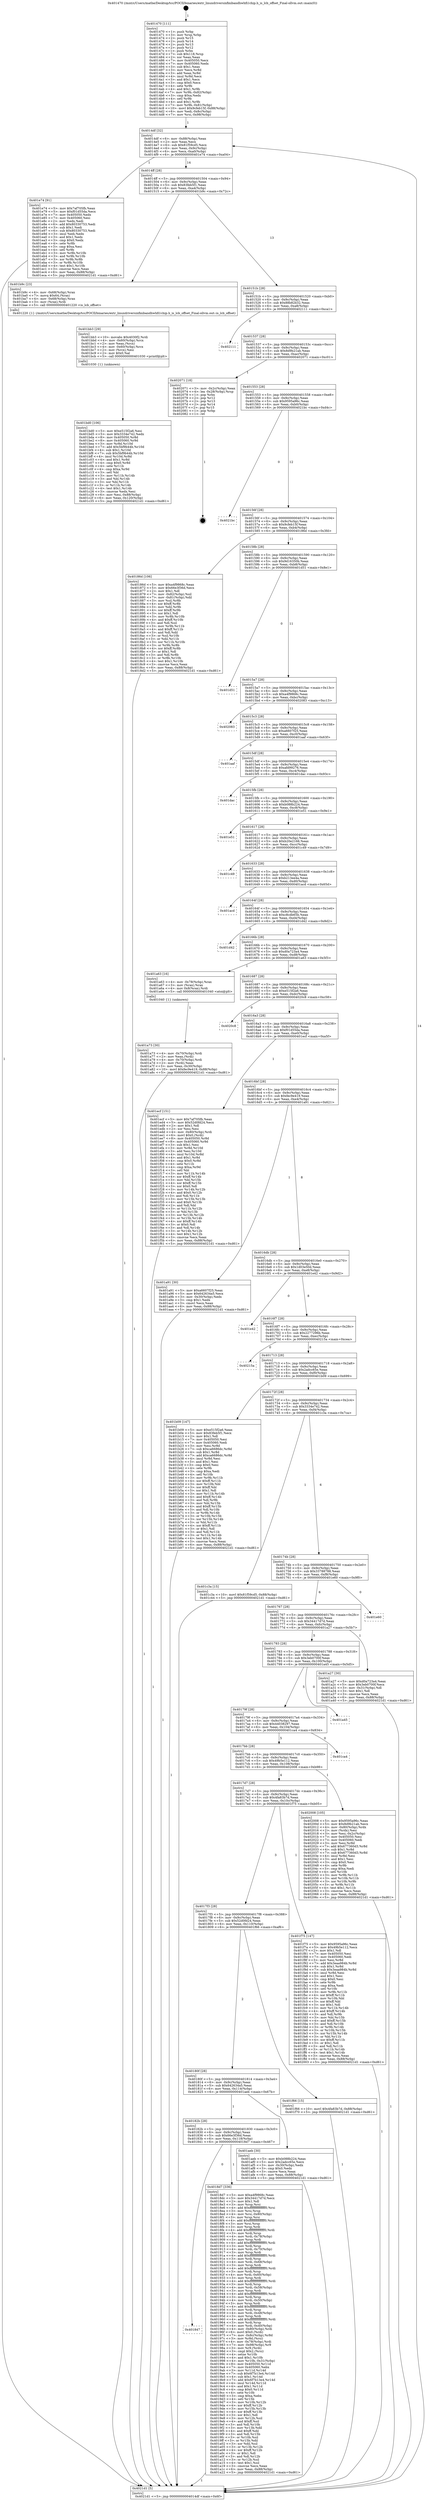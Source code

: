digraph "0x401470" {
  label = "0x401470 (/mnt/c/Users/mathe/Desktop/tcc/POCII/binaries/extr_linuxdriversinfinibandhwhfi1chip.h_is_lcb_offset_Final-ollvm.out::main(0))"
  labelloc = "t"
  node[shape=record]

  Entry [label="",width=0.3,height=0.3,shape=circle,fillcolor=black,style=filled]
  "0x4014df" [label="{
     0x4014df [32]\l
     | [instrs]\l
     &nbsp;&nbsp;0x4014df \<+6\>: mov -0x88(%rbp),%eax\l
     &nbsp;&nbsp;0x4014e5 \<+2\>: mov %eax,%ecx\l
     &nbsp;&nbsp;0x4014e7 \<+6\>: sub $0x81f59cd5,%ecx\l
     &nbsp;&nbsp;0x4014ed \<+6\>: mov %eax,-0x9c(%rbp)\l
     &nbsp;&nbsp;0x4014f3 \<+6\>: mov %ecx,-0xa0(%rbp)\l
     &nbsp;&nbsp;0x4014f9 \<+6\>: je 0000000000401e74 \<main+0xa04\>\l
  }"]
  "0x401e74" [label="{
     0x401e74 [91]\l
     | [instrs]\l
     &nbsp;&nbsp;0x401e74 \<+5\>: mov $0x7af705fb,%eax\l
     &nbsp;&nbsp;0x401e79 \<+5\>: mov $0xf01d55da,%ecx\l
     &nbsp;&nbsp;0x401e7e \<+7\>: mov 0x405050,%edx\l
     &nbsp;&nbsp;0x401e85 \<+7\>: mov 0x405060,%esi\l
     &nbsp;&nbsp;0x401e8c \<+2\>: mov %edx,%edi\l
     &nbsp;&nbsp;0x401e8e \<+6\>: add $0x80330753,%edi\l
     &nbsp;&nbsp;0x401e94 \<+3\>: sub $0x1,%edi\l
     &nbsp;&nbsp;0x401e97 \<+6\>: sub $0x80330753,%edi\l
     &nbsp;&nbsp;0x401e9d \<+3\>: imul %edi,%edx\l
     &nbsp;&nbsp;0x401ea0 \<+3\>: and $0x1,%edx\l
     &nbsp;&nbsp;0x401ea3 \<+3\>: cmp $0x0,%edx\l
     &nbsp;&nbsp;0x401ea6 \<+4\>: sete %r8b\l
     &nbsp;&nbsp;0x401eaa \<+3\>: cmp $0xa,%esi\l
     &nbsp;&nbsp;0x401ead \<+4\>: setl %r9b\l
     &nbsp;&nbsp;0x401eb1 \<+3\>: mov %r8b,%r10b\l
     &nbsp;&nbsp;0x401eb4 \<+3\>: and %r9b,%r10b\l
     &nbsp;&nbsp;0x401eb7 \<+3\>: xor %r9b,%r8b\l
     &nbsp;&nbsp;0x401eba \<+3\>: or %r8b,%r10b\l
     &nbsp;&nbsp;0x401ebd \<+4\>: test $0x1,%r10b\l
     &nbsp;&nbsp;0x401ec1 \<+3\>: cmovne %ecx,%eax\l
     &nbsp;&nbsp;0x401ec4 \<+6\>: mov %eax,-0x88(%rbp)\l
     &nbsp;&nbsp;0x401eca \<+5\>: jmp 00000000004021d1 \<main+0xd61\>\l
  }"]
  "0x4014ff" [label="{
     0x4014ff [28]\l
     | [instrs]\l
     &nbsp;&nbsp;0x4014ff \<+5\>: jmp 0000000000401504 \<main+0x94\>\l
     &nbsp;&nbsp;0x401504 \<+6\>: mov -0x9c(%rbp),%eax\l
     &nbsp;&nbsp;0x40150a \<+5\>: sub $0x83feb5f1,%eax\l
     &nbsp;&nbsp;0x40150f \<+6\>: mov %eax,-0xa4(%rbp)\l
     &nbsp;&nbsp;0x401515 \<+6\>: je 0000000000401b9c \<main+0x72c\>\l
  }"]
  Exit [label="",width=0.3,height=0.3,shape=circle,fillcolor=black,style=filled,peripheries=2]
  "0x401b9c" [label="{
     0x401b9c [23]\l
     | [instrs]\l
     &nbsp;&nbsp;0x401b9c \<+4\>: mov -0x68(%rbp),%rax\l
     &nbsp;&nbsp;0x401ba0 \<+7\>: movq $0x64,(%rax)\l
     &nbsp;&nbsp;0x401ba7 \<+4\>: mov -0x68(%rbp),%rax\l
     &nbsp;&nbsp;0x401bab \<+3\>: mov (%rax),%rdi\l
     &nbsp;&nbsp;0x401bae \<+5\>: call 0000000000401220 \<is_lcb_offset\>\l
     | [calls]\l
     &nbsp;&nbsp;0x401220 \{1\} (/mnt/c/Users/mathe/Desktop/tcc/POCII/binaries/extr_linuxdriversinfinibandhwhfi1chip.h_is_lcb_offset_Final-ollvm.out::is_lcb_offset)\l
  }"]
  "0x40151b" [label="{
     0x40151b [28]\l
     | [instrs]\l
     &nbsp;&nbsp;0x40151b \<+5\>: jmp 0000000000401520 \<main+0xb0\>\l
     &nbsp;&nbsp;0x401520 \<+6\>: mov -0x9c(%rbp),%eax\l
     &nbsp;&nbsp;0x401526 \<+5\>: sub $0x88b82b32,%eax\l
     &nbsp;&nbsp;0x40152b \<+6\>: mov %eax,-0xa8(%rbp)\l
     &nbsp;&nbsp;0x401531 \<+6\>: je 0000000000402111 \<main+0xca1\>\l
  }"]
  "0x401bd0" [label="{
     0x401bd0 [106]\l
     | [instrs]\l
     &nbsp;&nbsp;0x401bd0 \<+5\>: mov $0xe515f2a6,%esi\l
     &nbsp;&nbsp;0x401bd5 \<+5\>: mov $0x3334e742,%edx\l
     &nbsp;&nbsp;0x401bda \<+8\>: mov 0x405050,%r8d\l
     &nbsp;&nbsp;0x401be2 \<+8\>: mov 0x405060,%r9d\l
     &nbsp;&nbsp;0x401bea \<+3\>: mov %r8d,%r10d\l
     &nbsp;&nbsp;0x401bed \<+7\>: add $0x5bf9b44b,%r10d\l
     &nbsp;&nbsp;0x401bf4 \<+4\>: sub $0x1,%r10d\l
     &nbsp;&nbsp;0x401bf8 \<+7\>: sub $0x5bf9b44b,%r10d\l
     &nbsp;&nbsp;0x401bff \<+4\>: imul %r10d,%r8d\l
     &nbsp;&nbsp;0x401c03 \<+4\>: and $0x1,%r8d\l
     &nbsp;&nbsp;0x401c07 \<+4\>: cmp $0x0,%r8d\l
     &nbsp;&nbsp;0x401c0b \<+4\>: sete %r11b\l
     &nbsp;&nbsp;0x401c0f \<+4\>: cmp $0xa,%r9d\l
     &nbsp;&nbsp;0x401c13 \<+3\>: setl %bl\l
     &nbsp;&nbsp;0x401c16 \<+3\>: mov %r11b,%r14b\l
     &nbsp;&nbsp;0x401c19 \<+3\>: and %bl,%r14b\l
     &nbsp;&nbsp;0x401c1c \<+3\>: xor %bl,%r11b\l
     &nbsp;&nbsp;0x401c1f \<+3\>: or %r11b,%r14b\l
     &nbsp;&nbsp;0x401c22 \<+4\>: test $0x1,%r14b\l
     &nbsp;&nbsp;0x401c26 \<+3\>: cmovne %edx,%esi\l
     &nbsp;&nbsp;0x401c29 \<+6\>: mov %esi,-0x88(%rbp)\l
     &nbsp;&nbsp;0x401c2f \<+6\>: mov %eax,-0x120(%rbp)\l
     &nbsp;&nbsp;0x401c35 \<+5\>: jmp 00000000004021d1 \<main+0xd61\>\l
  }"]
  "0x402111" [label="{
     0x402111\l
  }", style=dashed]
  "0x401537" [label="{
     0x401537 [28]\l
     | [instrs]\l
     &nbsp;&nbsp;0x401537 \<+5\>: jmp 000000000040153c \<main+0xcc\>\l
     &nbsp;&nbsp;0x40153c \<+6\>: mov -0x9c(%rbp),%eax\l
     &nbsp;&nbsp;0x401542 \<+5\>: sub $0x8d9b21ab,%eax\l
     &nbsp;&nbsp;0x401547 \<+6\>: mov %eax,-0xac(%rbp)\l
     &nbsp;&nbsp;0x40154d \<+6\>: je 0000000000402071 \<main+0xc01\>\l
  }"]
  "0x401bb3" [label="{
     0x401bb3 [29]\l
     | [instrs]\l
     &nbsp;&nbsp;0x401bb3 \<+10\>: movabs $0x4030f2,%rdi\l
     &nbsp;&nbsp;0x401bbd \<+4\>: mov -0x60(%rbp),%rcx\l
     &nbsp;&nbsp;0x401bc1 \<+2\>: mov %eax,(%rcx)\l
     &nbsp;&nbsp;0x401bc3 \<+4\>: mov -0x60(%rbp),%rcx\l
     &nbsp;&nbsp;0x401bc7 \<+2\>: mov (%rcx),%esi\l
     &nbsp;&nbsp;0x401bc9 \<+2\>: mov $0x0,%al\l
     &nbsp;&nbsp;0x401bcb \<+5\>: call 0000000000401030 \<printf@plt\>\l
     | [calls]\l
     &nbsp;&nbsp;0x401030 \{1\} (unknown)\l
  }"]
  "0x402071" [label="{
     0x402071 [18]\l
     | [instrs]\l
     &nbsp;&nbsp;0x402071 \<+3\>: mov -0x2c(%rbp),%eax\l
     &nbsp;&nbsp;0x402074 \<+4\>: lea -0x28(%rbp),%rsp\l
     &nbsp;&nbsp;0x402078 \<+1\>: pop %rbx\l
     &nbsp;&nbsp;0x402079 \<+2\>: pop %r12\l
     &nbsp;&nbsp;0x40207b \<+2\>: pop %r13\l
     &nbsp;&nbsp;0x40207d \<+2\>: pop %r14\l
     &nbsp;&nbsp;0x40207f \<+2\>: pop %r15\l
     &nbsp;&nbsp;0x402081 \<+1\>: pop %rbp\l
     &nbsp;&nbsp;0x402082 \<+1\>: ret\l
  }"]
  "0x401553" [label="{
     0x401553 [28]\l
     | [instrs]\l
     &nbsp;&nbsp;0x401553 \<+5\>: jmp 0000000000401558 \<main+0xe8\>\l
     &nbsp;&nbsp;0x401558 \<+6\>: mov -0x9c(%rbp),%eax\l
     &nbsp;&nbsp;0x40155e \<+5\>: sub $0x9595a96c,%eax\l
     &nbsp;&nbsp;0x401563 \<+6\>: mov %eax,-0xb0(%rbp)\l
     &nbsp;&nbsp;0x401569 \<+6\>: je 00000000004021bc \<main+0xd4c\>\l
  }"]
  "0x401a73" [label="{
     0x401a73 [30]\l
     | [instrs]\l
     &nbsp;&nbsp;0x401a73 \<+4\>: mov -0x70(%rbp),%rdi\l
     &nbsp;&nbsp;0x401a77 \<+2\>: mov %eax,(%rdi)\l
     &nbsp;&nbsp;0x401a79 \<+4\>: mov -0x70(%rbp),%rdi\l
     &nbsp;&nbsp;0x401a7d \<+2\>: mov (%rdi),%eax\l
     &nbsp;&nbsp;0x401a7f \<+3\>: mov %eax,-0x30(%rbp)\l
     &nbsp;&nbsp;0x401a82 \<+10\>: movl $0xfec9e419,-0x88(%rbp)\l
     &nbsp;&nbsp;0x401a8c \<+5\>: jmp 00000000004021d1 \<main+0xd61\>\l
  }"]
  "0x4021bc" [label="{
     0x4021bc\l
  }", style=dashed]
  "0x40156f" [label="{
     0x40156f [28]\l
     | [instrs]\l
     &nbsp;&nbsp;0x40156f \<+5\>: jmp 0000000000401574 \<main+0x104\>\l
     &nbsp;&nbsp;0x401574 \<+6\>: mov -0x9c(%rbp),%eax\l
     &nbsp;&nbsp;0x40157a \<+5\>: sub $0x9cfeb15f,%eax\l
     &nbsp;&nbsp;0x40157f \<+6\>: mov %eax,-0xb4(%rbp)\l
     &nbsp;&nbsp;0x401585 \<+6\>: je 000000000040186d \<main+0x3fd\>\l
  }"]
  "0x401847" [label="{
     0x401847\l
  }", style=dashed]
  "0x40186d" [label="{
     0x40186d [106]\l
     | [instrs]\l
     &nbsp;&nbsp;0x40186d \<+5\>: mov $0xa4f9868c,%eax\l
     &nbsp;&nbsp;0x401872 \<+5\>: mov $0x66e3f36d,%ecx\l
     &nbsp;&nbsp;0x401877 \<+2\>: mov $0x1,%dl\l
     &nbsp;&nbsp;0x401879 \<+7\>: mov -0x82(%rbp),%sil\l
     &nbsp;&nbsp;0x401880 \<+7\>: mov -0x81(%rbp),%dil\l
     &nbsp;&nbsp;0x401887 \<+3\>: mov %sil,%r8b\l
     &nbsp;&nbsp;0x40188a \<+4\>: xor $0xff,%r8b\l
     &nbsp;&nbsp;0x40188e \<+3\>: mov %dil,%r9b\l
     &nbsp;&nbsp;0x401891 \<+4\>: xor $0xff,%r9b\l
     &nbsp;&nbsp;0x401895 \<+3\>: xor $0x1,%dl\l
     &nbsp;&nbsp;0x401898 \<+3\>: mov %r8b,%r10b\l
     &nbsp;&nbsp;0x40189b \<+4\>: and $0xff,%r10b\l
     &nbsp;&nbsp;0x40189f \<+3\>: and %dl,%sil\l
     &nbsp;&nbsp;0x4018a2 \<+3\>: mov %r9b,%r11b\l
     &nbsp;&nbsp;0x4018a5 \<+4\>: and $0xff,%r11b\l
     &nbsp;&nbsp;0x4018a9 \<+3\>: and %dl,%dil\l
     &nbsp;&nbsp;0x4018ac \<+3\>: or %sil,%r10b\l
     &nbsp;&nbsp;0x4018af \<+3\>: or %dil,%r11b\l
     &nbsp;&nbsp;0x4018b2 \<+3\>: xor %r11b,%r10b\l
     &nbsp;&nbsp;0x4018b5 \<+3\>: or %r9b,%r8b\l
     &nbsp;&nbsp;0x4018b8 \<+4\>: xor $0xff,%r8b\l
     &nbsp;&nbsp;0x4018bc \<+3\>: or $0x1,%dl\l
     &nbsp;&nbsp;0x4018bf \<+3\>: and %dl,%r8b\l
     &nbsp;&nbsp;0x4018c2 \<+3\>: or %r8b,%r10b\l
     &nbsp;&nbsp;0x4018c5 \<+4\>: test $0x1,%r10b\l
     &nbsp;&nbsp;0x4018c9 \<+3\>: cmovne %ecx,%eax\l
     &nbsp;&nbsp;0x4018cc \<+6\>: mov %eax,-0x88(%rbp)\l
     &nbsp;&nbsp;0x4018d2 \<+5\>: jmp 00000000004021d1 \<main+0xd61\>\l
  }"]
  "0x40158b" [label="{
     0x40158b [28]\l
     | [instrs]\l
     &nbsp;&nbsp;0x40158b \<+5\>: jmp 0000000000401590 \<main+0x120\>\l
     &nbsp;&nbsp;0x401590 \<+6\>: mov -0x9c(%rbp),%eax\l
     &nbsp;&nbsp;0x401596 \<+5\>: sub $0x9d16350b,%eax\l
     &nbsp;&nbsp;0x40159b \<+6\>: mov %eax,-0xb8(%rbp)\l
     &nbsp;&nbsp;0x4015a1 \<+6\>: je 0000000000401d51 \<main+0x8e1\>\l
  }"]
  "0x4021d1" [label="{
     0x4021d1 [5]\l
     | [instrs]\l
     &nbsp;&nbsp;0x4021d1 \<+5\>: jmp 00000000004014df \<main+0x6f\>\l
  }"]
  "0x401470" [label="{
     0x401470 [111]\l
     | [instrs]\l
     &nbsp;&nbsp;0x401470 \<+1\>: push %rbp\l
     &nbsp;&nbsp;0x401471 \<+3\>: mov %rsp,%rbp\l
     &nbsp;&nbsp;0x401474 \<+2\>: push %r15\l
     &nbsp;&nbsp;0x401476 \<+2\>: push %r14\l
     &nbsp;&nbsp;0x401478 \<+2\>: push %r13\l
     &nbsp;&nbsp;0x40147a \<+2\>: push %r12\l
     &nbsp;&nbsp;0x40147c \<+1\>: push %rbx\l
     &nbsp;&nbsp;0x40147d \<+7\>: sub $0x118,%rsp\l
     &nbsp;&nbsp;0x401484 \<+2\>: xor %eax,%eax\l
     &nbsp;&nbsp;0x401486 \<+7\>: mov 0x405050,%ecx\l
     &nbsp;&nbsp;0x40148d \<+7\>: mov 0x405060,%edx\l
     &nbsp;&nbsp;0x401494 \<+3\>: sub $0x1,%eax\l
     &nbsp;&nbsp;0x401497 \<+3\>: mov %ecx,%r8d\l
     &nbsp;&nbsp;0x40149a \<+3\>: add %eax,%r8d\l
     &nbsp;&nbsp;0x40149d \<+4\>: imul %r8d,%ecx\l
     &nbsp;&nbsp;0x4014a1 \<+3\>: and $0x1,%ecx\l
     &nbsp;&nbsp;0x4014a4 \<+3\>: cmp $0x0,%ecx\l
     &nbsp;&nbsp;0x4014a7 \<+4\>: sete %r9b\l
     &nbsp;&nbsp;0x4014ab \<+4\>: and $0x1,%r9b\l
     &nbsp;&nbsp;0x4014af \<+7\>: mov %r9b,-0x82(%rbp)\l
     &nbsp;&nbsp;0x4014b6 \<+3\>: cmp $0xa,%edx\l
     &nbsp;&nbsp;0x4014b9 \<+4\>: setl %r9b\l
     &nbsp;&nbsp;0x4014bd \<+4\>: and $0x1,%r9b\l
     &nbsp;&nbsp;0x4014c1 \<+7\>: mov %r9b,-0x81(%rbp)\l
     &nbsp;&nbsp;0x4014c8 \<+10\>: movl $0x9cfeb15f,-0x88(%rbp)\l
     &nbsp;&nbsp;0x4014d2 \<+6\>: mov %edi,-0x8c(%rbp)\l
     &nbsp;&nbsp;0x4014d8 \<+7\>: mov %rsi,-0x98(%rbp)\l
  }"]
  "0x4018d7" [label="{
     0x4018d7 [336]\l
     | [instrs]\l
     &nbsp;&nbsp;0x4018d7 \<+5\>: mov $0xa4f9868c,%eax\l
     &nbsp;&nbsp;0x4018dc \<+5\>: mov $0x34417d7d,%ecx\l
     &nbsp;&nbsp;0x4018e1 \<+2\>: mov $0x1,%dl\l
     &nbsp;&nbsp;0x4018e3 \<+3\>: mov %rsp,%rsi\l
     &nbsp;&nbsp;0x4018e6 \<+4\>: add $0xfffffffffffffff0,%rsi\l
     &nbsp;&nbsp;0x4018ea \<+3\>: mov %rsi,%rsp\l
     &nbsp;&nbsp;0x4018ed \<+4\>: mov %rsi,-0x80(%rbp)\l
     &nbsp;&nbsp;0x4018f1 \<+3\>: mov %rsp,%rsi\l
     &nbsp;&nbsp;0x4018f4 \<+4\>: add $0xfffffffffffffff0,%rsi\l
     &nbsp;&nbsp;0x4018f8 \<+3\>: mov %rsi,%rsp\l
     &nbsp;&nbsp;0x4018fb \<+3\>: mov %rsp,%rdi\l
     &nbsp;&nbsp;0x4018fe \<+4\>: add $0xfffffffffffffff0,%rdi\l
     &nbsp;&nbsp;0x401902 \<+3\>: mov %rdi,%rsp\l
     &nbsp;&nbsp;0x401905 \<+4\>: mov %rdi,-0x78(%rbp)\l
     &nbsp;&nbsp;0x401909 \<+3\>: mov %rsp,%rdi\l
     &nbsp;&nbsp;0x40190c \<+4\>: add $0xfffffffffffffff0,%rdi\l
     &nbsp;&nbsp;0x401910 \<+3\>: mov %rdi,%rsp\l
     &nbsp;&nbsp;0x401913 \<+4\>: mov %rdi,-0x70(%rbp)\l
     &nbsp;&nbsp;0x401917 \<+3\>: mov %rsp,%rdi\l
     &nbsp;&nbsp;0x40191a \<+4\>: add $0xfffffffffffffff0,%rdi\l
     &nbsp;&nbsp;0x40191e \<+3\>: mov %rdi,%rsp\l
     &nbsp;&nbsp;0x401921 \<+4\>: mov %rdi,-0x68(%rbp)\l
     &nbsp;&nbsp;0x401925 \<+3\>: mov %rsp,%rdi\l
     &nbsp;&nbsp;0x401928 \<+4\>: add $0xfffffffffffffff0,%rdi\l
     &nbsp;&nbsp;0x40192c \<+3\>: mov %rdi,%rsp\l
     &nbsp;&nbsp;0x40192f \<+4\>: mov %rdi,-0x60(%rbp)\l
     &nbsp;&nbsp;0x401933 \<+3\>: mov %rsp,%rdi\l
     &nbsp;&nbsp;0x401936 \<+4\>: add $0xfffffffffffffff0,%rdi\l
     &nbsp;&nbsp;0x40193a \<+3\>: mov %rdi,%rsp\l
     &nbsp;&nbsp;0x40193d \<+4\>: mov %rdi,-0x58(%rbp)\l
     &nbsp;&nbsp;0x401941 \<+3\>: mov %rsp,%rdi\l
     &nbsp;&nbsp;0x401944 \<+4\>: add $0xfffffffffffffff0,%rdi\l
     &nbsp;&nbsp;0x401948 \<+3\>: mov %rdi,%rsp\l
     &nbsp;&nbsp;0x40194b \<+4\>: mov %rdi,-0x50(%rbp)\l
     &nbsp;&nbsp;0x40194f \<+3\>: mov %rsp,%rdi\l
     &nbsp;&nbsp;0x401952 \<+4\>: add $0xfffffffffffffff0,%rdi\l
     &nbsp;&nbsp;0x401956 \<+3\>: mov %rdi,%rsp\l
     &nbsp;&nbsp;0x401959 \<+4\>: mov %rdi,-0x48(%rbp)\l
     &nbsp;&nbsp;0x40195d \<+3\>: mov %rsp,%rdi\l
     &nbsp;&nbsp;0x401960 \<+4\>: add $0xfffffffffffffff0,%rdi\l
     &nbsp;&nbsp;0x401964 \<+3\>: mov %rdi,%rsp\l
     &nbsp;&nbsp;0x401967 \<+4\>: mov %rdi,-0x40(%rbp)\l
     &nbsp;&nbsp;0x40196b \<+4\>: mov -0x80(%rbp),%rdi\l
     &nbsp;&nbsp;0x40196f \<+6\>: movl $0x0,(%rdi)\l
     &nbsp;&nbsp;0x401975 \<+7\>: mov -0x8c(%rbp),%r8d\l
     &nbsp;&nbsp;0x40197c \<+3\>: mov %r8d,(%rsi)\l
     &nbsp;&nbsp;0x40197f \<+4\>: mov -0x78(%rbp),%rdi\l
     &nbsp;&nbsp;0x401983 \<+7\>: mov -0x98(%rbp),%r9\l
     &nbsp;&nbsp;0x40198a \<+3\>: mov %r9,(%rdi)\l
     &nbsp;&nbsp;0x40198d \<+3\>: cmpl $0x2,(%rsi)\l
     &nbsp;&nbsp;0x401990 \<+4\>: setne %r10b\l
     &nbsp;&nbsp;0x401994 \<+4\>: and $0x1,%r10b\l
     &nbsp;&nbsp;0x401998 \<+4\>: mov %r10b,-0x31(%rbp)\l
     &nbsp;&nbsp;0x40199c \<+8\>: mov 0x405050,%r11d\l
     &nbsp;&nbsp;0x4019a4 \<+7\>: mov 0x405060,%ebx\l
     &nbsp;&nbsp;0x4019ab \<+3\>: mov %r11d,%r14d\l
     &nbsp;&nbsp;0x4019ae \<+7\>: sub $0x6f7b13e4,%r14d\l
     &nbsp;&nbsp;0x4019b5 \<+4\>: sub $0x1,%r14d\l
     &nbsp;&nbsp;0x4019b9 \<+7\>: add $0x6f7b13e4,%r14d\l
     &nbsp;&nbsp;0x4019c0 \<+4\>: imul %r14d,%r11d\l
     &nbsp;&nbsp;0x4019c4 \<+4\>: and $0x1,%r11d\l
     &nbsp;&nbsp;0x4019c8 \<+4\>: cmp $0x0,%r11d\l
     &nbsp;&nbsp;0x4019cc \<+4\>: sete %r10b\l
     &nbsp;&nbsp;0x4019d0 \<+3\>: cmp $0xa,%ebx\l
     &nbsp;&nbsp;0x4019d3 \<+4\>: setl %r15b\l
     &nbsp;&nbsp;0x4019d7 \<+3\>: mov %r10b,%r12b\l
     &nbsp;&nbsp;0x4019da \<+4\>: xor $0xff,%r12b\l
     &nbsp;&nbsp;0x4019de \<+3\>: mov %r15b,%r13b\l
     &nbsp;&nbsp;0x4019e1 \<+4\>: xor $0xff,%r13b\l
     &nbsp;&nbsp;0x4019e5 \<+3\>: xor $0x1,%dl\l
     &nbsp;&nbsp;0x4019e8 \<+3\>: mov %r12b,%sil\l
     &nbsp;&nbsp;0x4019eb \<+4\>: and $0xff,%sil\l
     &nbsp;&nbsp;0x4019ef \<+3\>: and %dl,%r10b\l
     &nbsp;&nbsp;0x4019f2 \<+3\>: mov %r13b,%dil\l
     &nbsp;&nbsp;0x4019f5 \<+4\>: and $0xff,%dil\l
     &nbsp;&nbsp;0x4019f9 \<+3\>: and %dl,%r15b\l
     &nbsp;&nbsp;0x4019fc \<+3\>: or %r10b,%sil\l
     &nbsp;&nbsp;0x4019ff \<+3\>: or %r15b,%dil\l
     &nbsp;&nbsp;0x401a02 \<+3\>: xor %dil,%sil\l
     &nbsp;&nbsp;0x401a05 \<+3\>: or %r13b,%r12b\l
     &nbsp;&nbsp;0x401a08 \<+4\>: xor $0xff,%r12b\l
     &nbsp;&nbsp;0x401a0c \<+3\>: or $0x1,%dl\l
     &nbsp;&nbsp;0x401a0f \<+3\>: and %dl,%r12b\l
     &nbsp;&nbsp;0x401a12 \<+3\>: or %r12b,%sil\l
     &nbsp;&nbsp;0x401a15 \<+4\>: test $0x1,%sil\l
     &nbsp;&nbsp;0x401a19 \<+3\>: cmovne %ecx,%eax\l
     &nbsp;&nbsp;0x401a1c \<+6\>: mov %eax,-0x88(%rbp)\l
     &nbsp;&nbsp;0x401a22 \<+5\>: jmp 00000000004021d1 \<main+0xd61\>\l
  }"]
  "0x401d51" [label="{
     0x401d51\l
  }", style=dashed]
  "0x4015a7" [label="{
     0x4015a7 [28]\l
     | [instrs]\l
     &nbsp;&nbsp;0x4015a7 \<+5\>: jmp 00000000004015ac \<main+0x13c\>\l
     &nbsp;&nbsp;0x4015ac \<+6\>: mov -0x9c(%rbp),%eax\l
     &nbsp;&nbsp;0x4015b2 \<+5\>: sub $0xa4f9868c,%eax\l
     &nbsp;&nbsp;0x4015b7 \<+6\>: mov %eax,-0xbc(%rbp)\l
     &nbsp;&nbsp;0x4015bd \<+6\>: je 0000000000402083 \<main+0xc13\>\l
  }"]
  "0x40182b" [label="{
     0x40182b [28]\l
     | [instrs]\l
     &nbsp;&nbsp;0x40182b \<+5\>: jmp 0000000000401830 \<main+0x3c0\>\l
     &nbsp;&nbsp;0x401830 \<+6\>: mov -0x9c(%rbp),%eax\l
     &nbsp;&nbsp;0x401836 \<+5\>: sub $0x66e3f36d,%eax\l
     &nbsp;&nbsp;0x40183b \<+6\>: mov %eax,-0x118(%rbp)\l
     &nbsp;&nbsp;0x401841 \<+6\>: je 00000000004018d7 \<main+0x467\>\l
  }"]
  "0x402083" [label="{
     0x402083\l
  }", style=dashed]
  "0x4015c3" [label="{
     0x4015c3 [28]\l
     | [instrs]\l
     &nbsp;&nbsp;0x4015c3 \<+5\>: jmp 00000000004015c8 \<main+0x158\>\l
     &nbsp;&nbsp;0x4015c8 \<+6\>: mov -0x9c(%rbp),%eax\l
     &nbsp;&nbsp;0x4015ce \<+5\>: sub $0xa6607f25,%eax\l
     &nbsp;&nbsp;0x4015d3 \<+6\>: mov %eax,-0xc0(%rbp)\l
     &nbsp;&nbsp;0x4015d9 \<+6\>: je 0000000000401aaf \<main+0x63f\>\l
  }"]
  "0x401aeb" [label="{
     0x401aeb [30]\l
     | [instrs]\l
     &nbsp;&nbsp;0x401aeb \<+5\>: mov $0xb088b224,%eax\l
     &nbsp;&nbsp;0x401af0 \<+5\>: mov $0x2adcc65e,%ecx\l
     &nbsp;&nbsp;0x401af5 \<+3\>: mov -0x30(%rbp),%edx\l
     &nbsp;&nbsp;0x401af8 \<+3\>: cmp $0x0,%edx\l
     &nbsp;&nbsp;0x401afb \<+3\>: cmove %ecx,%eax\l
     &nbsp;&nbsp;0x401afe \<+6\>: mov %eax,-0x88(%rbp)\l
     &nbsp;&nbsp;0x401b04 \<+5\>: jmp 00000000004021d1 \<main+0xd61\>\l
  }"]
  "0x401aaf" [label="{
     0x401aaf\l
  }", style=dashed]
  "0x4015df" [label="{
     0x4015df [28]\l
     | [instrs]\l
     &nbsp;&nbsp;0x4015df \<+5\>: jmp 00000000004015e4 \<main+0x174\>\l
     &nbsp;&nbsp;0x4015e4 \<+6\>: mov -0x9c(%rbp),%eax\l
     &nbsp;&nbsp;0x4015ea \<+5\>: sub $0xafd99276,%eax\l
     &nbsp;&nbsp;0x4015ef \<+6\>: mov %eax,-0xc4(%rbp)\l
     &nbsp;&nbsp;0x4015f5 \<+6\>: je 0000000000401dac \<main+0x93c\>\l
  }"]
  "0x40180f" [label="{
     0x40180f [28]\l
     | [instrs]\l
     &nbsp;&nbsp;0x40180f \<+5\>: jmp 0000000000401814 \<main+0x3a4\>\l
     &nbsp;&nbsp;0x401814 \<+6\>: mov -0x9c(%rbp),%eax\l
     &nbsp;&nbsp;0x40181a \<+5\>: sub $0x642634a5,%eax\l
     &nbsp;&nbsp;0x40181f \<+6\>: mov %eax,-0x114(%rbp)\l
     &nbsp;&nbsp;0x401825 \<+6\>: je 0000000000401aeb \<main+0x67b\>\l
  }"]
  "0x401dac" [label="{
     0x401dac\l
  }", style=dashed]
  "0x4015fb" [label="{
     0x4015fb [28]\l
     | [instrs]\l
     &nbsp;&nbsp;0x4015fb \<+5\>: jmp 0000000000401600 \<main+0x190\>\l
     &nbsp;&nbsp;0x401600 \<+6\>: mov -0x9c(%rbp),%eax\l
     &nbsp;&nbsp;0x401606 \<+5\>: sub $0xb088b224,%eax\l
     &nbsp;&nbsp;0x40160b \<+6\>: mov %eax,-0xc8(%rbp)\l
     &nbsp;&nbsp;0x401611 \<+6\>: je 0000000000401e51 \<main+0x9e1\>\l
  }"]
  "0x401f66" [label="{
     0x401f66 [15]\l
     | [instrs]\l
     &nbsp;&nbsp;0x401f66 \<+10\>: movl $0x4fa83b7d,-0x88(%rbp)\l
     &nbsp;&nbsp;0x401f70 \<+5\>: jmp 00000000004021d1 \<main+0xd61\>\l
  }"]
  "0x401e51" [label="{
     0x401e51\l
  }", style=dashed]
  "0x401617" [label="{
     0x401617 [28]\l
     | [instrs]\l
     &nbsp;&nbsp;0x401617 \<+5\>: jmp 000000000040161c \<main+0x1ac\>\l
     &nbsp;&nbsp;0x40161c \<+6\>: mov -0x9c(%rbp),%eax\l
     &nbsp;&nbsp;0x401622 \<+5\>: sub $0xb20e2166,%eax\l
     &nbsp;&nbsp;0x401627 \<+6\>: mov %eax,-0xcc(%rbp)\l
     &nbsp;&nbsp;0x40162d \<+6\>: je 0000000000401c49 \<main+0x7d9\>\l
  }"]
  "0x4017f3" [label="{
     0x4017f3 [28]\l
     | [instrs]\l
     &nbsp;&nbsp;0x4017f3 \<+5\>: jmp 00000000004017f8 \<main+0x388\>\l
     &nbsp;&nbsp;0x4017f8 \<+6\>: mov -0x9c(%rbp),%eax\l
     &nbsp;&nbsp;0x4017fe \<+5\>: sub $0x52d0fd24,%eax\l
     &nbsp;&nbsp;0x401803 \<+6\>: mov %eax,-0x110(%rbp)\l
     &nbsp;&nbsp;0x401809 \<+6\>: je 0000000000401f66 \<main+0xaf6\>\l
  }"]
  "0x401c49" [label="{
     0x401c49\l
  }", style=dashed]
  "0x401633" [label="{
     0x401633 [28]\l
     | [instrs]\l
     &nbsp;&nbsp;0x401633 \<+5\>: jmp 0000000000401638 \<main+0x1c8\>\l
     &nbsp;&nbsp;0x401638 \<+6\>: mov -0x9c(%rbp),%eax\l
     &nbsp;&nbsp;0x40163e \<+5\>: sub $0xb213ee4a,%eax\l
     &nbsp;&nbsp;0x401643 \<+6\>: mov %eax,-0xd0(%rbp)\l
     &nbsp;&nbsp;0x401649 \<+6\>: je 0000000000401acd \<main+0x65d\>\l
  }"]
  "0x401f75" [label="{
     0x401f75 [147]\l
     | [instrs]\l
     &nbsp;&nbsp;0x401f75 \<+5\>: mov $0x9595a96c,%eax\l
     &nbsp;&nbsp;0x401f7a \<+5\>: mov $0x49b5e112,%ecx\l
     &nbsp;&nbsp;0x401f7f \<+2\>: mov $0x1,%dl\l
     &nbsp;&nbsp;0x401f81 \<+7\>: mov 0x405050,%esi\l
     &nbsp;&nbsp;0x401f88 \<+7\>: mov 0x405060,%edi\l
     &nbsp;&nbsp;0x401f8f \<+3\>: mov %esi,%r8d\l
     &nbsp;&nbsp;0x401f92 \<+7\>: add $0x3eaa984b,%r8d\l
     &nbsp;&nbsp;0x401f99 \<+4\>: sub $0x1,%r8d\l
     &nbsp;&nbsp;0x401f9d \<+7\>: sub $0x3eaa984b,%r8d\l
     &nbsp;&nbsp;0x401fa4 \<+4\>: imul %r8d,%esi\l
     &nbsp;&nbsp;0x401fa8 \<+3\>: and $0x1,%esi\l
     &nbsp;&nbsp;0x401fab \<+3\>: cmp $0x0,%esi\l
     &nbsp;&nbsp;0x401fae \<+4\>: sete %r9b\l
     &nbsp;&nbsp;0x401fb2 \<+3\>: cmp $0xa,%edi\l
     &nbsp;&nbsp;0x401fb5 \<+4\>: setl %r10b\l
     &nbsp;&nbsp;0x401fb9 \<+3\>: mov %r9b,%r11b\l
     &nbsp;&nbsp;0x401fbc \<+4\>: xor $0xff,%r11b\l
     &nbsp;&nbsp;0x401fc0 \<+3\>: mov %r10b,%bl\l
     &nbsp;&nbsp;0x401fc3 \<+3\>: xor $0xff,%bl\l
     &nbsp;&nbsp;0x401fc6 \<+3\>: xor $0x1,%dl\l
     &nbsp;&nbsp;0x401fc9 \<+3\>: mov %r11b,%r14b\l
     &nbsp;&nbsp;0x401fcc \<+4\>: and $0xff,%r14b\l
     &nbsp;&nbsp;0x401fd0 \<+3\>: and %dl,%r9b\l
     &nbsp;&nbsp;0x401fd3 \<+3\>: mov %bl,%r15b\l
     &nbsp;&nbsp;0x401fd6 \<+4\>: and $0xff,%r15b\l
     &nbsp;&nbsp;0x401fda \<+3\>: and %dl,%r10b\l
     &nbsp;&nbsp;0x401fdd \<+3\>: or %r9b,%r14b\l
     &nbsp;&nbsp;0x401fe0 \<+3\>: or %r10b,%r15b\l
     &nbsp;&nbsp;0x401fe3 \<+3\>: xor %r15b,%r14b\l
     &nbsp;&nbsp;0x401fe6 \<+3\>: or %bl,%r11b\l
     &nbsp;&nbsp;0x401fe9 \<+4\>: xor $0xff,%r11b\l
     &nbsp;&nbsp;0x401fed \<+3\>: or $0x1,%dl\l
     &nbsp;&nbsp;0x401ff0 \<+3\>: and %dl,%r11b\l
     &nbsp;&nbsp;0x401ff3 \<+3\>: or %r11b,%r14b\l
     &nbsp;&nbsp;0x401ff6 \<+4\>: test $0x1,%r14b\l
     &nbsp;&nbsp;0x401ffa \<+3\>: cmovne %ecx,%eax\l
     &nbsp;&nbsp;0x401ffd \<+6\>: mov %eax,-0x88(%rbp)\l
     &nbsp;&nbsp;0x402003 \<+5\>: jmp 00000000004021d1 \<main+0xd61\>\l
  }"]
  "0x401acd" [label="{
     0x401acd\l
  }", style=dashed]
  "0x40164f" [label="{
     0x40164f [28]\l
     | [instrs]\l
     &nbsp;&nbsp;0x40164f \<+5\>: jmp 0000000000401654 \<main+0x1e4\>\l
     &nbsp;&nbsp;0x401654 \<+6\>: mov -0x9c(%rbp),%eax\l
     &nbsp;&nbsp;0x40165a \<+5\>: sub $0xc8cdb65b,%eax\l
     &nbsp;&nbsp;0x40165f \<+6\>: mov %eax,-0xd4(%rbp)\l
     &nbsp;&nbsp;0x401665 \<+6\>: je 0000000000401d42 \<main+0x8d2\>\l
  }"]
  "0x4017d7" [label="{
     0x4017d7 [28]\l
     | [instrs]\l
     &nbsp;&nbsp;0x4017d7 \<+5\>: jmp 00000000004017dc \<main+0x36c\>\l
     &nbsp;&nbsp;0x4017dc \<+6\>: mov -0x9c(%rbp),%eax\l
     &nbsp;&nbsp;0x4017e2 \<+5\>: sub $0x4fa83b7d,%eax\l
     &nbsp;&nbsp;0x4017e7 \<+6\>: mov %eax,-0x10c(%rbp)\l
     &nbsp;&nbsp;0x4017ed \<+6\>: je 0000000000401f75 \<main+0xb05\>\l
  }"]
  "0x401d42" [label="{
     0x401d42\l
  }", style=dashed]
  "0x40166b" [label="{
     0x40166b [28]\l
     | [instrs]\l
     &nbsp;&nbsp;0x40166b \<+5\>: jmp 0000000000401670 \<main+0x200\>\l
     &nbsp;&nbsp;0x401670 \<+6\>: mov -0x9c(%rbp),%eax\l
     &nbsp;&nbsp;0x401676 \<+5\>: sub $0xd0a723a4,%eax\l
     &nbsp;&nbsp;0x40167b \<+6\>: mov %eax,-0xd8(%rbp)\l
     &nbsp;&nbsp;0x401681 \<+6\>: je 0000000000401a63 \<main+0x5f3\>\l
  }"]
  "0x402008" [label="{
     0x402008 [105]\l
     | [instrs]\l
     &nbsp;&nbsp;0x402008 \<+5\>: mov $0x9595a96c,%eax\l
     &nbsp;&nbsp;0x40200d \<+5\>: mov $0x8d9b21ab,%ecx\l
     &nbsp;&nbsp;0x402012 \<+4\>: mov -0x80(%rbp),%rdx\l
     &nbsp;&nbsp;0x402016 \<+2\>: mov (%rdx),%esi\l
     &nbsp;&nbsp;0x402018 \<+3\>: mov %esi,-0x2c(%rbp)\l
     &nbsp;&nbsp;0x40201b \<+7\>: mov 0x405050,%esi\l
     &nbsp;&nbsp;0x402022 \<+7\>: mov 0x405060,%edi\l
     &nbsp;&nbsp;0x402029 \<+3\>: mov %esi,%r8d\l
     &nbsp;&nbsp;0x40202c \<+7\>: add $0x677360d3,%r8d\l
     &nbsp;&nbsp;0x402033 \<+4\>: sub $0x1,%r8d\l
     &nbsp;&nbsp;0x402037 \<+7\>: sub $0x677360d3,%r8d\l
     &nbsp;&nbsp;0x40203e \<+4\>: imul %r8d,%esi\l
     &nbsp;&nbsp;0x402042 \<+3\>: and $0x1,%esi\l
     &nbsp;&nbsp;0x402045 \<+3\>: cmp $0x0,%esi\l
     &nbsp;&nbsp;0x402048 \<+4\>: sete %r9b\l
     &nbsp;&nbsp;0x40204c \<+3\>: cmp $0xa,%edi\l
     &nbsp;&nbsp;0x40204f \<+4\>: setl %r10b\l
     &nbsp;&nbsp;0x402053 \<+3\>: mov %r9b,%r11b\l
     &nbsp;&nbsp;0x402056 \<+3\>: and %r10b,%r11b\l
     &nbsp;&nbsp;0x402059 \<+3\>: xor %r10b,%r9b\l
     &nbsp;&nbsp;0x40205c \<+3\>: or %r9b,%r11b\l
     &nbsp;&nbsp;0x40205f \<+4\>: test $0x1,%r11b\l
     &nbsp;&nbsp;0x402063 \<+3\>: cmovne %ecx,%eax\l
     &nbsp;&nbsp;0x402066 \<+6\>: mov %eax,-0x88(%rbp)\l
     &nbsp;&nbsp;0x40206c \<+5\>: jmp 00000000004021d1 \<main+0xd61\>\l
  }"]
  "0x401a63" [label="{
     0x401a63 [16]\l
     | [instrs]\l
     &nbsp;&nbsp;0x401a63 \<+4\>: mov -0x78(%rbp),%rax\l
     &nbsp;&nbsp;0x401a67 \<+3\>: mov (%rax),%rax\l
     &nbsp;&nbsp;0x401a6a \<+4\>: mov 0x8(%rax),%rdi\l
     &nbsp;&nbsp;0x401a6e \<+5\>: call 0000000000401040 \<atoi@plt\>\l
     | [calls]\l
     &nbsp;&nbsp;0x401040 \{1\} (unknown)\l
  }"]
  "0x401687" [label="{
     0x401687 [28]\l
     | [instrs]\l
     &nbsp;&nbsp;0x401687 \<+5\>: jmp 000000000040168c \<main+0x21c\>\l
     &nbsp;&nbsp;0x40168c \<+6\>: mov -0x9c(%rbp),%eax\l
     &nbsp;&nbsp;0x401692 \<+5\>: sub $0xe515f2a6,%eax\l
     &nbsp;&nbsp;0x401697 \<+6\>: mov %eax,-0xdc(%rbp)\l
     &nbsp;&nbsp;0x40169d \<+6\>: je 00000000004020c8 \<main+0xc58\>\l
  }"]
  "0x4017bb" [label="{
     0x4017bb [28]\l
     | [instrs]\l
     &nbsp;&nbsp;0x4017bb \<+5\>: jmp 00000000004017c0 \<main+0x350\>\l
     &nbsp;&nbsp;0x4017c0 \<+6\>: mov -0x9c(%rbp),%eax\l
     &nbsp;&nbsp;0x4017c6 \<+5\>: sub $0x49b5e112,%eax\l
     &nbsp;&nbsp;0x4017cb \<+6\>: mov %eax,-0x108(%rbp)\l
     &nbsp;&nbsp;0x4017d1 \<+6\>: je 0000000000402008 \<main+0xb98\>\l
  }"]
  "0x4020c8" [label="{
     0x4020c8\l
  }", style=dashed]
  "0x4016a3" [label="{
     0x4016a3 [28]\l
     | [instrs]\l
     &nbsp;&nbsp;0x4016a3 \<+5\>: jmp 00000000004016a8 \<main+0x238\>\l
     &nbsp;&nbsp;0x4016a8 \<+6\>: mov -0x9c(%rbp),%eax\l
     &nbsp;&nbsp;0x4016ae \<+5\>: sub $0xf01d55da,%eax\l
     &nbsp;&nbsp;0x4016b3 \<+6\>: mov %eax,-0xe0(%rbp)\l
     &nbsp;&nbsp;0x4016b9 \<+6\>: je 0000000000401ecf \<main+0xa5f\>\l
  }"]
  "0x401ca4" [label="{
     0x401ca4\l
  }", style=dashed]
  "0x401ecf" [label="{
     0x401ecf [151]\l
     | [instrs]\l
     &nbsp;&nbsp;0x401ecf \<+5\>: mov $0x7af705fb,%eax\l
     &nbsp;&nbsp;0x401ed4 \<+5\>: mov $0x52d0fd24,%ecx\l
     &nbsp;&nbsp;0x401ed9 \<+2\>: mov $0x1,%dl\l
     &nbsp;&nbsp;0x401edb \<+2\>: xor %esi,%esi\l
     &nbsp;&nbsp;0x401edd \<+4\>: mov -0x80(%rbp),%rdi\l
     &nbsp;&nbsp;0x401ee1 \<+6\>: movl $0x0,(%rdi)\l
     &nbsp;&nbsp;0x401ee7 \<+8\>: mov 0x405050,%r8d\l
     &nbsp;&nbsp;0x401eef \<+8\>: mov 0x405060,%r9d\l
     &nbsp;&nbsp;0x401ef7 \<+3\>: sub $0x1,%esi\l
     &nbsp;&nbsp;0x401efa \<+3\>: mov %r8d,%r10d\l
     &nbsp;&nbsp;0x401efd \<+3\>: add %esi,%r10d\l
     &nbsp;&nbsp;0x401f00 \<+4\>: imul %r10d,%r8d\l
     &nbsp;&nbsp;0x401f04 \<+4\>: and $0x1,%r8d\l
     &nbsp;&nbsp;0x401f08 \<+4\>: cmp $0x0,%r8d\l
     &nbsp;&nbsp;0x401f0c \<+4\>: sete %r11b\l
     &nbsp;&nbsp;0x401f10 \<+4\>: cmp $0xa,%r9d\l
     &nbsp;&nbsp;0x401f14 \<+3\>: setl %bl\l
     &nbsp;&nbsp;0x401f17 \<+3\>: mov %r11b,%r14b\l
     &nbsp;&nbsp;0x401f1a \<+4\>: xor $0xff,%r14b\l
     &nbsp;&nbsp;0x401f1e \<+3\>: mov %bl,%r15b\l
     &nbsp;&nbsp;0x401f21 \<+4\>: xor $0xff,%r15b\l
     &nbsp;&nbsp;0x401f25 \<+3\>: xor $0x0,%dl\l
     &nbsp;&nbsp;0x401f28 \<+3\>: mov %r14b,%r12b\l
     &nbsp;&nbsp;0x401f2b \<+4\>: and $0x0,%r12b\l
     &nbsp;&nbsp;0x401f2f \<+3\>: and %dl,%r11b\l
     &nbsp;&nbsp;0x401f32 \<+3\>: mov %r15b,%r13b\l
     &nbsp;&nbsp;0x401f35 \<+4\>: and $0x0,%r13b\l
     &nbsp;&nbsp;0x401f39 \<+2\>: and %dl,%bl\l
     &nbsp;&nbsp;0x401f3b \<+3\>: or %r11b,%r12b\l
     &nbsp;&nbsp;0x401f3e \<+3\>: or %bl,%r13b\l
     &nbsp;&nbsp;0x401f41 \<+3\>: xor %r13b,%r12b\l
     &nbsp;&nbsp;0x401f44 \<+3\>: or %r15b,%r14b\l
     &nbsp;&nbsp;0x401f47 \<+4\>: xor $0xff,%r14b\l
     &nbsp;&nbsp;0x401f4b \<+3\>: or $0x0,%dl\l
     &nbsp;&nbsp;0x401f4e \<+3\>: and %dl,%r14b\l
     &nbsp;&nbsp;0x401f51 \<+3\>: or %r14b,%r12b\l
     &nbsp;&nbsp;0x401f54 \<+4\>: test $0x1,%r12b\l
     &nbsp;&nbsp;0x401f58 \<+3\>: cmovne %ecx,%eax\l
     &nbsp;&nbsp;0x401f5b \<+6\>: mov %eax,-0x88(%rbp)\l
     &nbsp;&nbsp;0x401f61 \<+5\>: jmp 00000000004021d1 \<main+0xd61\>\l
  }"]
  "0x4016bf" [label="{
     0x4016bf [28]\l
     | [instrs]\l
     &nbsp;&nbsp;0x4016bf \<+5\>: jmp 00000000004016c4 \<main+0x254\>\l
     &nbsp;&nbsp;0x4016c4 \<+6\>: mov -0x9c(%rbp),%eax\l
     &nbsp;&nbsp;0x4016ca \<+5\>: sub $0xfec9e419,%eax\l
     &nbsp;&nbsp;0x4016cf \<+6\>: mov %eax,-0xe4(%rbp)\l
     &nbsp;&nbsp;0x4016d5 \<+6\>: je 0000000000401a91 \<main+0x621\>\l
  }"]
  "0x40179f" [label="{
     0x40179f [28]\l
     | [instrs]\l
     &nbsp;&nbsp;0x40179f \<+5\>: jmp 00000000004017a4 \<main+0x334\>\l
     &nbsp;&nbsp;0x4017a4 \<+6\>: mov -0x9c(%rbp),%eax\l
     &nbsp;&nbsp;0x4017aa \<+5\>: sub $0x44038297,%eax\l
     &nbsp;&nbsp;0x4017af \<+6\>: mov %eax,-0x104(%rbp)\l
     &nbsp;&nbsp;0x4017b5 \<+6\>: je 0000000000401ca4 \<main+0x834\>\l
  }"]
  "0x401a91" [label="{
     0x401a91 [30]\l
     | [instrs]\l
     &nbsp;&nbsp;0x401a91 \<+5\>: mov $0xa6607f25,%eax\l
     &nbsp;&nbsp;0x401a96 \<+5\>: mov $0x642634a5,%ecx\l
     &nbsp;&nbsp;0x401a9b \<+3\>: mov -0x30(%rbp),%edx\l
     &nbsp;&nbsp;0x401a9e \<+3\>: cmp $0x1,%edx\l
     &nbsp;&nbsp;0x401aa1 \<+3\>: cmovl %ecx,%eax\l
     &nbsp;&nbsp;0x401aa4 \<+6\>: mov %eax,-0x88(%rbp)\l
     &nbsp;&nbsp;0x401aaa \<+5\>: jmp 00000000004021d1 \<main+0xd61\>\l
  }"]
  "0x4016db" [label="{
     0x4016db [28]\l
     | [instrs]\l
     &nbsp;&nbsp;0x4016db \<+5\>: jmp 00000000004016e0 \<main+0x270\>\l
     &nbsp;&nbsp;0x4016e0 \<+6\>: mov -0x9c(%rbp),%eax\l
     &nbsp;&nbsp;0x4016e6 \<+5\>: sub $0x1d03e50d,%eax\l
     &nbsp;&nbsp;0x4016eb \<+6\>: mov %eax,-0xe8(%rbp)\l
     &nbsp;&nbsp;0x4016f1 \<+6\>: je 0000000000401e42 \<main+0x9d2\>\l
  }"]
  "0x401a45" [label="{
     0x401a45\l
  }", style=dashed]
  "0x401e42" [label="{
     0x401e42\l
  }", style=dashed]
  "0x4016f7" [label="{
     0x4016f7 [28]\l
     | [instrs]\l
     &nbsp;&nbsp;0x4016f7 \<+5\>: jmp 00000000004016fc \<main+0x28c\>\l
     &nbsp;&nbsp;0x4016fc \<+6\>: mov -0x9c(%rbp),%eax\l
     &nbsp;&nbsp;0x401702 \<+5\>: sub $0x2277296b,%eax\l
     &nbsp;&nbsp;0x401707 \<+6\>: mov %eax,-0xec(%rbp)\l
     &nbsp;&nbsp;0x40170d \<+6\>: je 000000000040215a \<main+0xcea\>\l
  }"]
  "0x401783" [label="{
     0x401783 [28]\l
     | [instrs]\l
     &nbsp;&nbsp;0x401783 \<+5\>: jmp 0000000000401788 \<main+0x318\>\l
     &nbsp;&nbsp;0x401788 \<+6\>: mov -0x9c(%rbp),%eax\l
     &nbsp;&nbsp;0x40178e \<+5\>: sub $0x3eb0700f,%eax\l
     &nbsp;&nbsp;0x401793 \<+6\>: mov %eax,-0x100(%rbp)\l
     &nbsp;&nbsp;0x401799 \<+6\>: je 0000000000401a45 \<main+0x5d5\>\l
  }"]
  "0x40215a" [label="{
     0x40215a\l
  }", style=dashed]
  "0x401713" [label="{
     0x401713 [28]\l
     | [instrs]\l
     &nbsp;&nbsp;0x401713 \<+5\>: jmp 0000000000401718 \<main+0x2a8\>\l
     &nbsp;&nbsp;0x401718 \<+6\>: mov -0x9c(%rbp),%eax\l
     &nbsp;&nbsp;0x40171e \<+5\>: sub $0x2adcc65e,%eax\l
     &nbsp;&nbsp;0x401723 \<+6\>: mov %eax,-0xf0(%rbp)\l
     &nbsp;&nbsp;0x401729 \<+6\>: je 0000000000401b09 \<main+0x699\>\l
  }"]
  "0x401a27" [label="{
     0x401a27 [30]\l
     | [instrs]\l
     &nbsp;&nbsp;0x401a27 \<+5\>: mov $0xd0a723a4,%eax\l
     &nbsp;&nbsp;0x401a2c \<+5\>: mov $0x3eb0700f,%ecx\l
     &nbsp;&nbsp;0x401a31 \<+3\>: mov -0x31(%rbp),%dl\l
     &nbsp;&nbsp;0x401a34 \<+3\>: test $0x1,%dl\l
     &nbsp;&nbsp;0x401a37 \<+3\>: cmovne %ecx,%eax\l
     &nbsp;&nbsp;0x401a3a \<+6\>: mov %eax,-0x88(%rbp)\l
     &nbsp;&nbsp;0x401a40 \<+5\>: jmp 00000000004021d1 \<main+0xd61\>\l
  }"]
  "0x401b09" [label="{
     0x401b09 [147]\l
     | [instrs]\l
     &nbsp;&nbsp;0x401b09 \<+5\>: mov $0xe515f2a6,%eax\l
     &nbsp;&nbsp;0x401b0e \<+5\>: mov $0x83feb5f1,%ecx\l
     &nbsp;&nbsp;0x401b13 \<+2\>: mov $0x1,%dl\l
     &nbsp;&nbsp;0x401b15 \<+7\>: mov 0x405050,%esi\l
     &nbsp;&nbsp;0x401b1c \<+7\>: mov 0x405060,%edi\l
     &nbsp;&nbsp;0x401b23 \<+3\>: mov %esi,%r8d\l
     &nbsp;&nbsp;0x401b26 \<+7\>: sub $0xca6686dc,%r8d\l
     &nbsp;&nbsp;0x401b2d \<+4\>: sub $0x1,%r8d\l
     &nbsp;&nbsp;0x401b31 \<+7\>: add $0xca6686dc,%r8d\l
     &nbsp;&nbsp;0x401b38 \<+4\>: imul %r8d,%esi\l
     &nbsp;&nbsp;0x401b3c \<+3\>: and $0x1,%esi\l
     &nbsp;&nbsp;0x401b3f \<+3\>: cmp $0x0,%esi\l
     &nbsp;&nbsp;0x401b42 \<+4\>: sete %r9b\l
     &nbsp;&nbsp;0x401b46 \<+3\>: cmp $0xa,%edi\l
     &nbsp;&nbsp;0x401b49 \<+4\>: setl %r10b\l
     &nbsp;&nbsp;0x401b4d \<+3\>: mov %r9b,%r11b\l
     &nbsp;&nbsp;0x401b50 \<+4\>: xor $0xff,%r11b\l
     &nbsp;&nbsp;0x401b54 \<+3\>: mov %r10b,%bl\l
     &nbsp;&nbsp;0x401b57 \<+3\>: xor $0xff,%bl\l
     &nbsp;&nbsp;0x401b5a \<+3\>: xor $0x1,%dl\l
     &nbsp;&nbsp;0x401b5d \<+3\>: mov %r11b,%r14b\l
     &nbsp;&nbsp;0x401b60 \<+4\>: and $0xff,%r14b\l
     &nbsp;&nbsp;0x401b64 \<+3\>: and %dl,%r9b\l
     &nbsp;&nbsp;0x401b67 \<+3\>: mov %bl,%r15b\l
     &nbsp;&nbsp;0x401b6a \<+4\>: and $0xff,%r15b\l
     &nbsp;&nbsp;0x401b6e \<+3\>: and %dl,%r10b\l
     &nbsp;&nbsp;0x401b71 \<+3\>: or %r9b,%r14b\l
     &nbsp;&nbsp;0x401b74 \<+3\>: or %r10b,%r15b\l
     &nbsp;&nbsp;0x401b77 \<+3\>: xor %r15b,%r14b\l
     &nbsp;&nbsp;0x401b7a \<+3\>: or %bl,%r11b\l
     &nbsp;&nbsp;0x401b7d \<+4\>: xor $0xff,%r11b\l
     &nbsp;&nbsp;0x401b81 \<+3\>: or $0x1,%dl\l
     &nbsp;&nbsp;0x401b84 \<+3\>: and %dl,%r11b\l
     &nbsp;&nbsp;0x401b87 \<+3\>: or %r11b,%r14b\l
     &nbsp;&nbsp;0x401b8a \<+4\>: test $0x1,%r14b\l
     &nbsp;&nbsp;0x401b8e \<+3\>: cmovne %ecx,%eax\l
     &nbsp;&nbsp;0x401b91 \<+6\>: mov %eax,-0x88(%rbp)\l
     &nbsp;&nbsp;0x401b97 \<+5\>: jmp 00000000004021d1 \<main+0xd61\>\l
  }"]
  "0x40172f" [label="{
     0x40172f [28]\l
     | [instrs]\l
     &nbsp;&nbsp;0x40172f \<+5\>: jmp 0000000000401734 \<main+0x2c4\>\l
     &nbsp;&nbsp;0x401734 \<+6\>: mov -0x9c(%rbp),%eax\l
     &nbsp;&nbsp;0x40173a \<+5\>: sub $0x3334e742,%eax\l
     &nbsp;&nbsp;0x40173f \<+6\>: mov %eax,-0xf4(%rbp)\l
     &nbsp;&nbsp;0x401745 \<+6\>: je 0000000000401c3a \<main+0x7ca\>\l
  }"]
  "0x401767" [label="{
     0x401767 [28]\l
     | [instrs]\l
     &nbsp;&nbsp;0x401767 \<+5\>: jmp 000000000040176c \<main+0x2fc\>\l
     &nbsp;&nbsp;0x40176c \<+6\>: mov -0x9c(%rbp),%eax\l
     &nbsp;&nbsp;0x401772 \<+5\>: sub $0x34417d7d,%eax\l
     &nbsp;&nbsp;0x401777 \<+6\>: mov %eax,-0xfc(%rbp)\l
     &nbsp;&nbsp;0x40177d \<+6\>: je 0000000000401a27 \<main+0x5b7\>\l
  }"]
  "0x401c3a" [label="{
     0x401c3a [15]\l
     | [instrs]\l
     &nbsp;&nbsp;0x401c3a \<+10\>: movl $0x81f59cd5,-0x88(%rbp)\l
     &nbsp;&nbsp;0x401c44 \<+5\>: jmp 00000000004021d1 \<main+0xd61\>\l
  }"]
  "0x40174b" [label="{
     0x40174b [28]\l
     | [instrs]\l
     &nbsp;&nbsp;0x40174b \<+5\>: jmp 0000000000401750 \<main+0x2e0\>\l
     &nbsp;&nbsp;0x401750 \<+6\>: mov -0x9c(%rbp),%eax\l
     &nbsp;&nbsp;0x401756 \<+5\>: sub $0x33788788,%eax\l
     &nbsp;&nbsp;0x40175b \<+6\>: mov %eax,-0xf8(%rbp)\l
     &nbsp;&nbsp;0x401761 \<+6\>: je 0000000000401e60 \<main+0x9f0\>\l
  }"]
  "0x401e60" [label="{
     0x401e60\l
  }", style=dashed]
  Entry -> "0x401470" [label=" 1"]
  "0x4014df" -> "0x401e74" [label=" 1"]
  "0x4014df" -> "0x4014ff" [label=" 14"]
  "0x402071" -> Exit [label=" 1"]
  "0x4014ff" -> "0x401b9c" [label=" 1"]
  "0x4014ff" -> "0x40151b" [label=" 13"]
  "0x402008" -> "0x4021d1" [label=" 1"]
  "0x40151b" -> "0x402111" [label=" 0"]
  "0x40151b" -> "0x401537" [label=" 13"]
  "0x401f75" -> "0x4021d1" [label=" 1"]
  "0x401537" -> "0x402071" [label=" 1"]
  "0x401537" -> "0x401553" [label=" 12"]
  "0x401f66" -> "0x4021d1" [label=" 1"]
  "0x401553" -> "0x4021bc" [label=" 0"]
  "0x401553" -> "0x40156f" [label=" 12"]
  "0x401ecf" -> "0x4021d1" [label=" 1"]
  "0x40156f" -> "0x40186d" [label=" 1"]
  "0x40156f" -> "0x40158b" [label=" 11"]
  "0x40186d" -> "0x4021d1" [label=" 1"]
  "0x401470" -> "0x4014df" [label=" 1"]
  "0x4021d1" -> "0x4014df" [label=" 14"]
  "0x401c3a" -> "0x4021d1" [label=" 1"]
  "0x40158b" -> "0x401d51" [label=" 0"]
  "0x40158b" -> "0x4015a7" [label=" 11"]
  "0x401bd0" -> "0x4021d1" [label=" 1"]
  "0x4015a7" -> "0x402083" [label=" 0"]
  "0x4015a7" -> "0x4015c3" [label=" 11"]
  "0x401b9c" -> "0x401bb3" [label=" 1"]
  "0x4015c3" -> "0x401aaf" [label=" 0"]
  "0x4015c3" -> "0x4015df" [label=" 11"]
  "0x401b09" -> "0x4021d1" [label=" 1"]
  "0x4015df" -> "0x401dac" [label=" 0"]
  "0x4015df" -> "0x4015fb" [label=" 11"]
  "0x401a91" -> "0x4021d1" [label=" 1"]
  "0x4015fb" -> "0x401e51" [label=" 0"]
  "0x4015fb" -> "0x401617" [label=" 11"]
  "0x401a73" -> "0x4021d1" [label=" 1"]
  "0x401617" -> "0x401c49" [label=" 0"]
  "0x401617" -> "0x401633" [label=" 11"]
  "0x401a27" -> "0x4021d1" [label=" 1"]
  "0x401633" -> "0x401acd" [label=" 0"]
  "0x401633" -> "0x40164f" [label=" 11"]
  "0x4018d7" -> "0x4021d1" [label=" 1"]
  "0x40164f" -> "0x401d42" [label=" 0"]
  "0x40164f" -> "0x40166b" [label=" 11"]
  "0x40182b" -> "0x401847" [label=" 0"]
  "0x40166b" -> "0x401a63" [label=" 1"]
  "0x40166b" -> "0x401687" [label=" 10"]
  "0x40182b" -> "0x4018d7" [label=" 1"]
  "0x401687" -> "0x4020c8" [label=" 0"]
  "0x401687" -> "0x4016a3" [label=" 10"]
  "0x40180f" -> "0x40182b" [label=" 1"]
  "0x4016a3" -> "0x401ecf" [label=" 1"]
  "0x4016a3" -> "0x4016bf" [label=" 9"]
  "0x40180f" -> "0x401aeb" [label=" 1"]
  "0x4016bf" -> "0x401a91" [label=" 1"]
  "0x4016bf" -> "0x4016db" [label=" 8"]
  "0x4017f3" -> "0x40180f" [label=" 2"]
  "0x4016db" -> "0x401e42" [label=" 0"]
  "0x4016db" -> "0x4016f7" [label=" 8"]
  "0x4017f3" -> "0x401f66" [label=" 1"]
  "0x4016f7" -> "0x40215a" [label=" 0"]
  "0x4016f7" -> "0x401713" [label=" 8"]
  "0x4017d7" -> "0x4017f3" [label=" 3"]
  "0x401713" -> "0x401b09" [label=" 1"]
  "0x401713" -> "0x40172f" [label=" 7"]
  "0x4017d7" -> "0x401f75" [label=" 1"]
  "0x40172f" -> "0x401c3a" [label=" 1"]
  "0x40172f" -> "0x40174b" [label=" 6"]
  "0x4017bb" -> "0x4017d7" [label=" 4"]
  "0x40174b" -> "0x401e60" [label=" 0"]
  "0x40174b" -> "0x401767" [label=" 6"]
  "0x401e74" -> "0x4021d1" [label=" 1"]
  "0x401767" -> "0x401a27" [label=" 1"]
  "0x401767" -> "0x401783" [label=" 5"]
  "0x401a63" -> "0x401a73" [label=" 1"]
  "0x401783" -> "0x401a45" [label=" 0"]
  "0x401783" -> "0x40179f" [label=" 5"]
  "0x401aeb" -> "0x4021d1" [label=" 1"]
  "0x40179f" -> "0x401ca4" [label=" 0"]
  "0x40179f" -> "0x4017bb" [label=" 5"]
  "0x401bb3" -> "0x401bd0" [label=" 1"]
  "0x4017bb" -> "0x402008" [label=" 1"]
}
